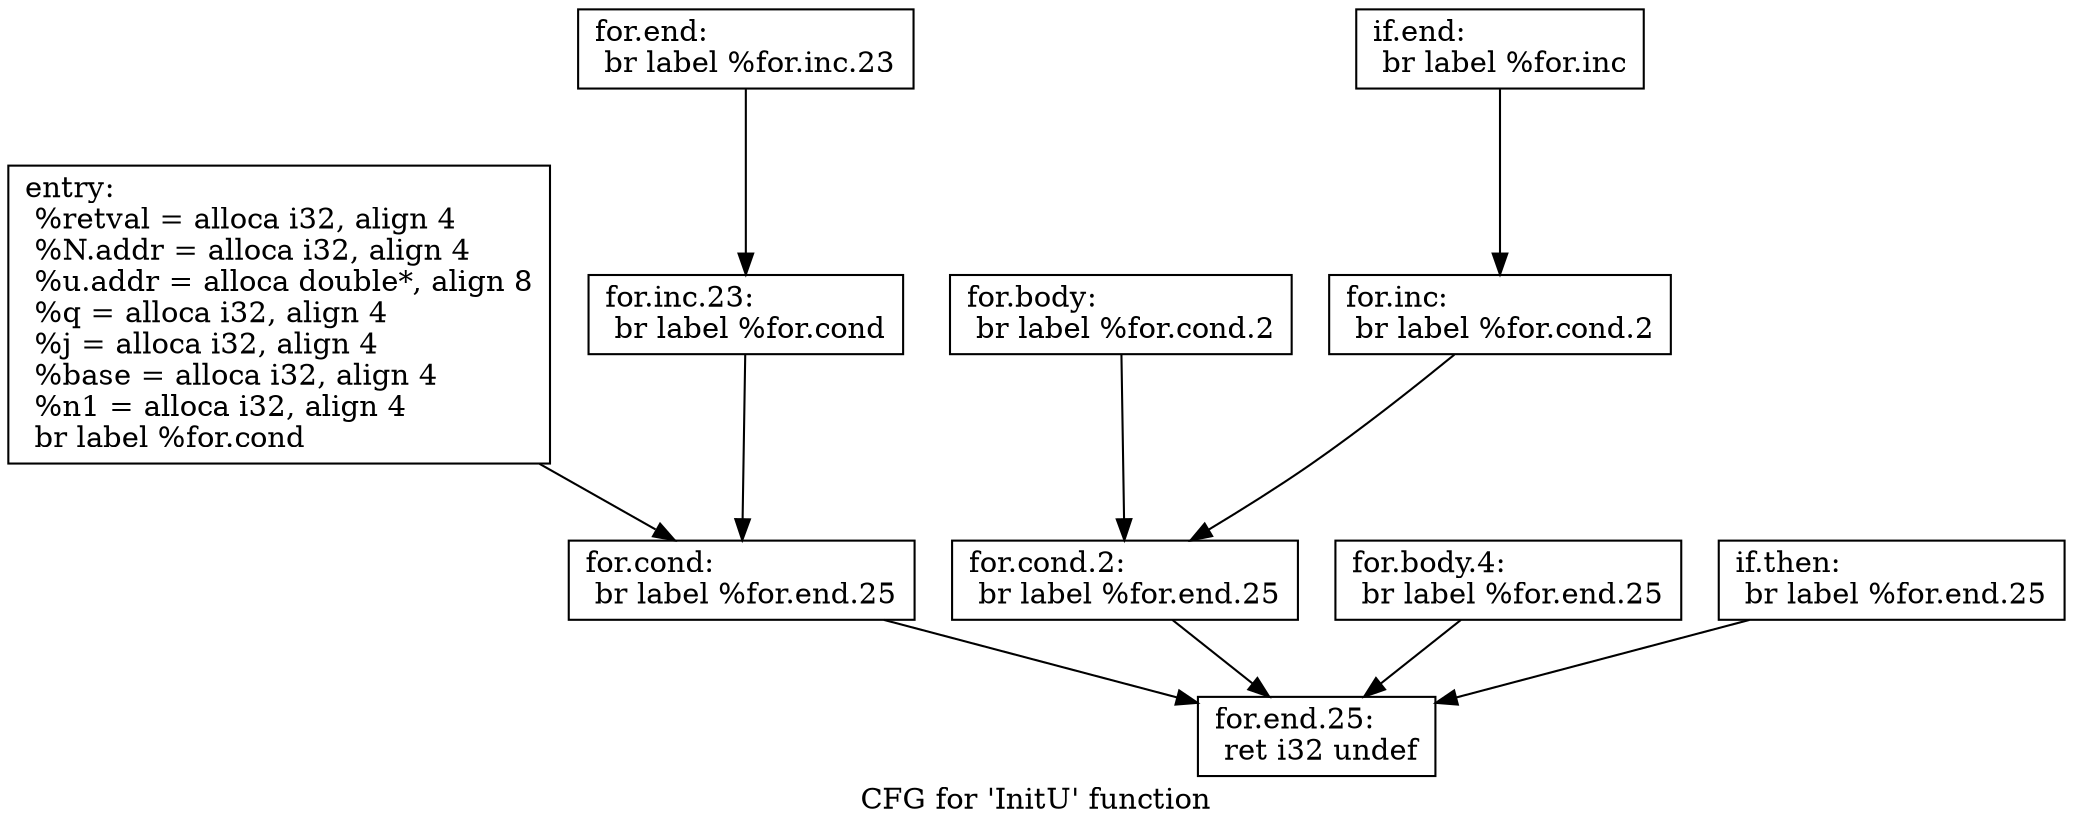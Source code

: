 digraph "CFG for 'InitU' function" {
	label="CFG for 'InitU' function";

	Node0x5db7ce0 [shape=record,label="{entry:\l  %retval = alloca i32, align 4\l  %N.addr = alloca i32, align 4\l  %u.addr = alloca double*, align 8\l  %q = alloca i32, align 4\l  %j = alloca i32, align 4\l  %base = alloca i32, align 4\l  %n1 = alloca i32, align 4\l  br label %for.cond\l}"];
	Node0x5db7ce0 -> Node0x5dab2a0;
	Node0x5dab2a0 [shape=record,label="{for.cond:                                         \l  br label %for.end.25\l}"];
	Node0x5dab2a0 -> Node0x5dab570;
	Node0x5dab2f0 [shape=record,label="{for.body:                                         \l  br label %for.cond.2\l}"];
	Node0x5dab2f0 -> Node0x5dab340;
	Node0x5dab340 [shape=record,label="{for.cond.2:                                       \l  br label %for.end.25\l}"];
	Node0x5dab340 -> Node0x5dab570;
	Node0x5dab390 [shape=record,label="{for.body.4:                                       \l  br label %for.end.25\l}"];
	Node0x5dab390 -> Node0x5dab570;
	Node0x5dab3e0 [shape=record,label="{if.then:                                          \l  br label %for.end.25\l}"];
	Node0x5dab3e0 -> Node0x5dab570;
	Node0x5dab430 [shape=record,label="{if.end:                                           \l  br label %for.inc\l}"];
	Node0x5dab430 -> Node0x5dab480;
	Node0x5dab480 [shape=record,label="{for.inc:                                          \l  br label %for.cond.2\l}"];
	Node0x5dab480 -> Node0x5dab340;
	Node0x5dab4d0 [shape=record,label="{for.end:                                          \l  br label %for.inc.23\l}"];
	Node0x5dab4d0 -> Node0x5dab520;
	Node0x5dab520 [shape=record,label="{for.inc.23:                                       \l  br label %for.cond\l}"];
	Node0x5dab520 -> Node0x5dab2a0;
	Node0x5dab570 [shape=record,label="{for.end.25:                                       \l  ret i32 undef\l}"];
}
